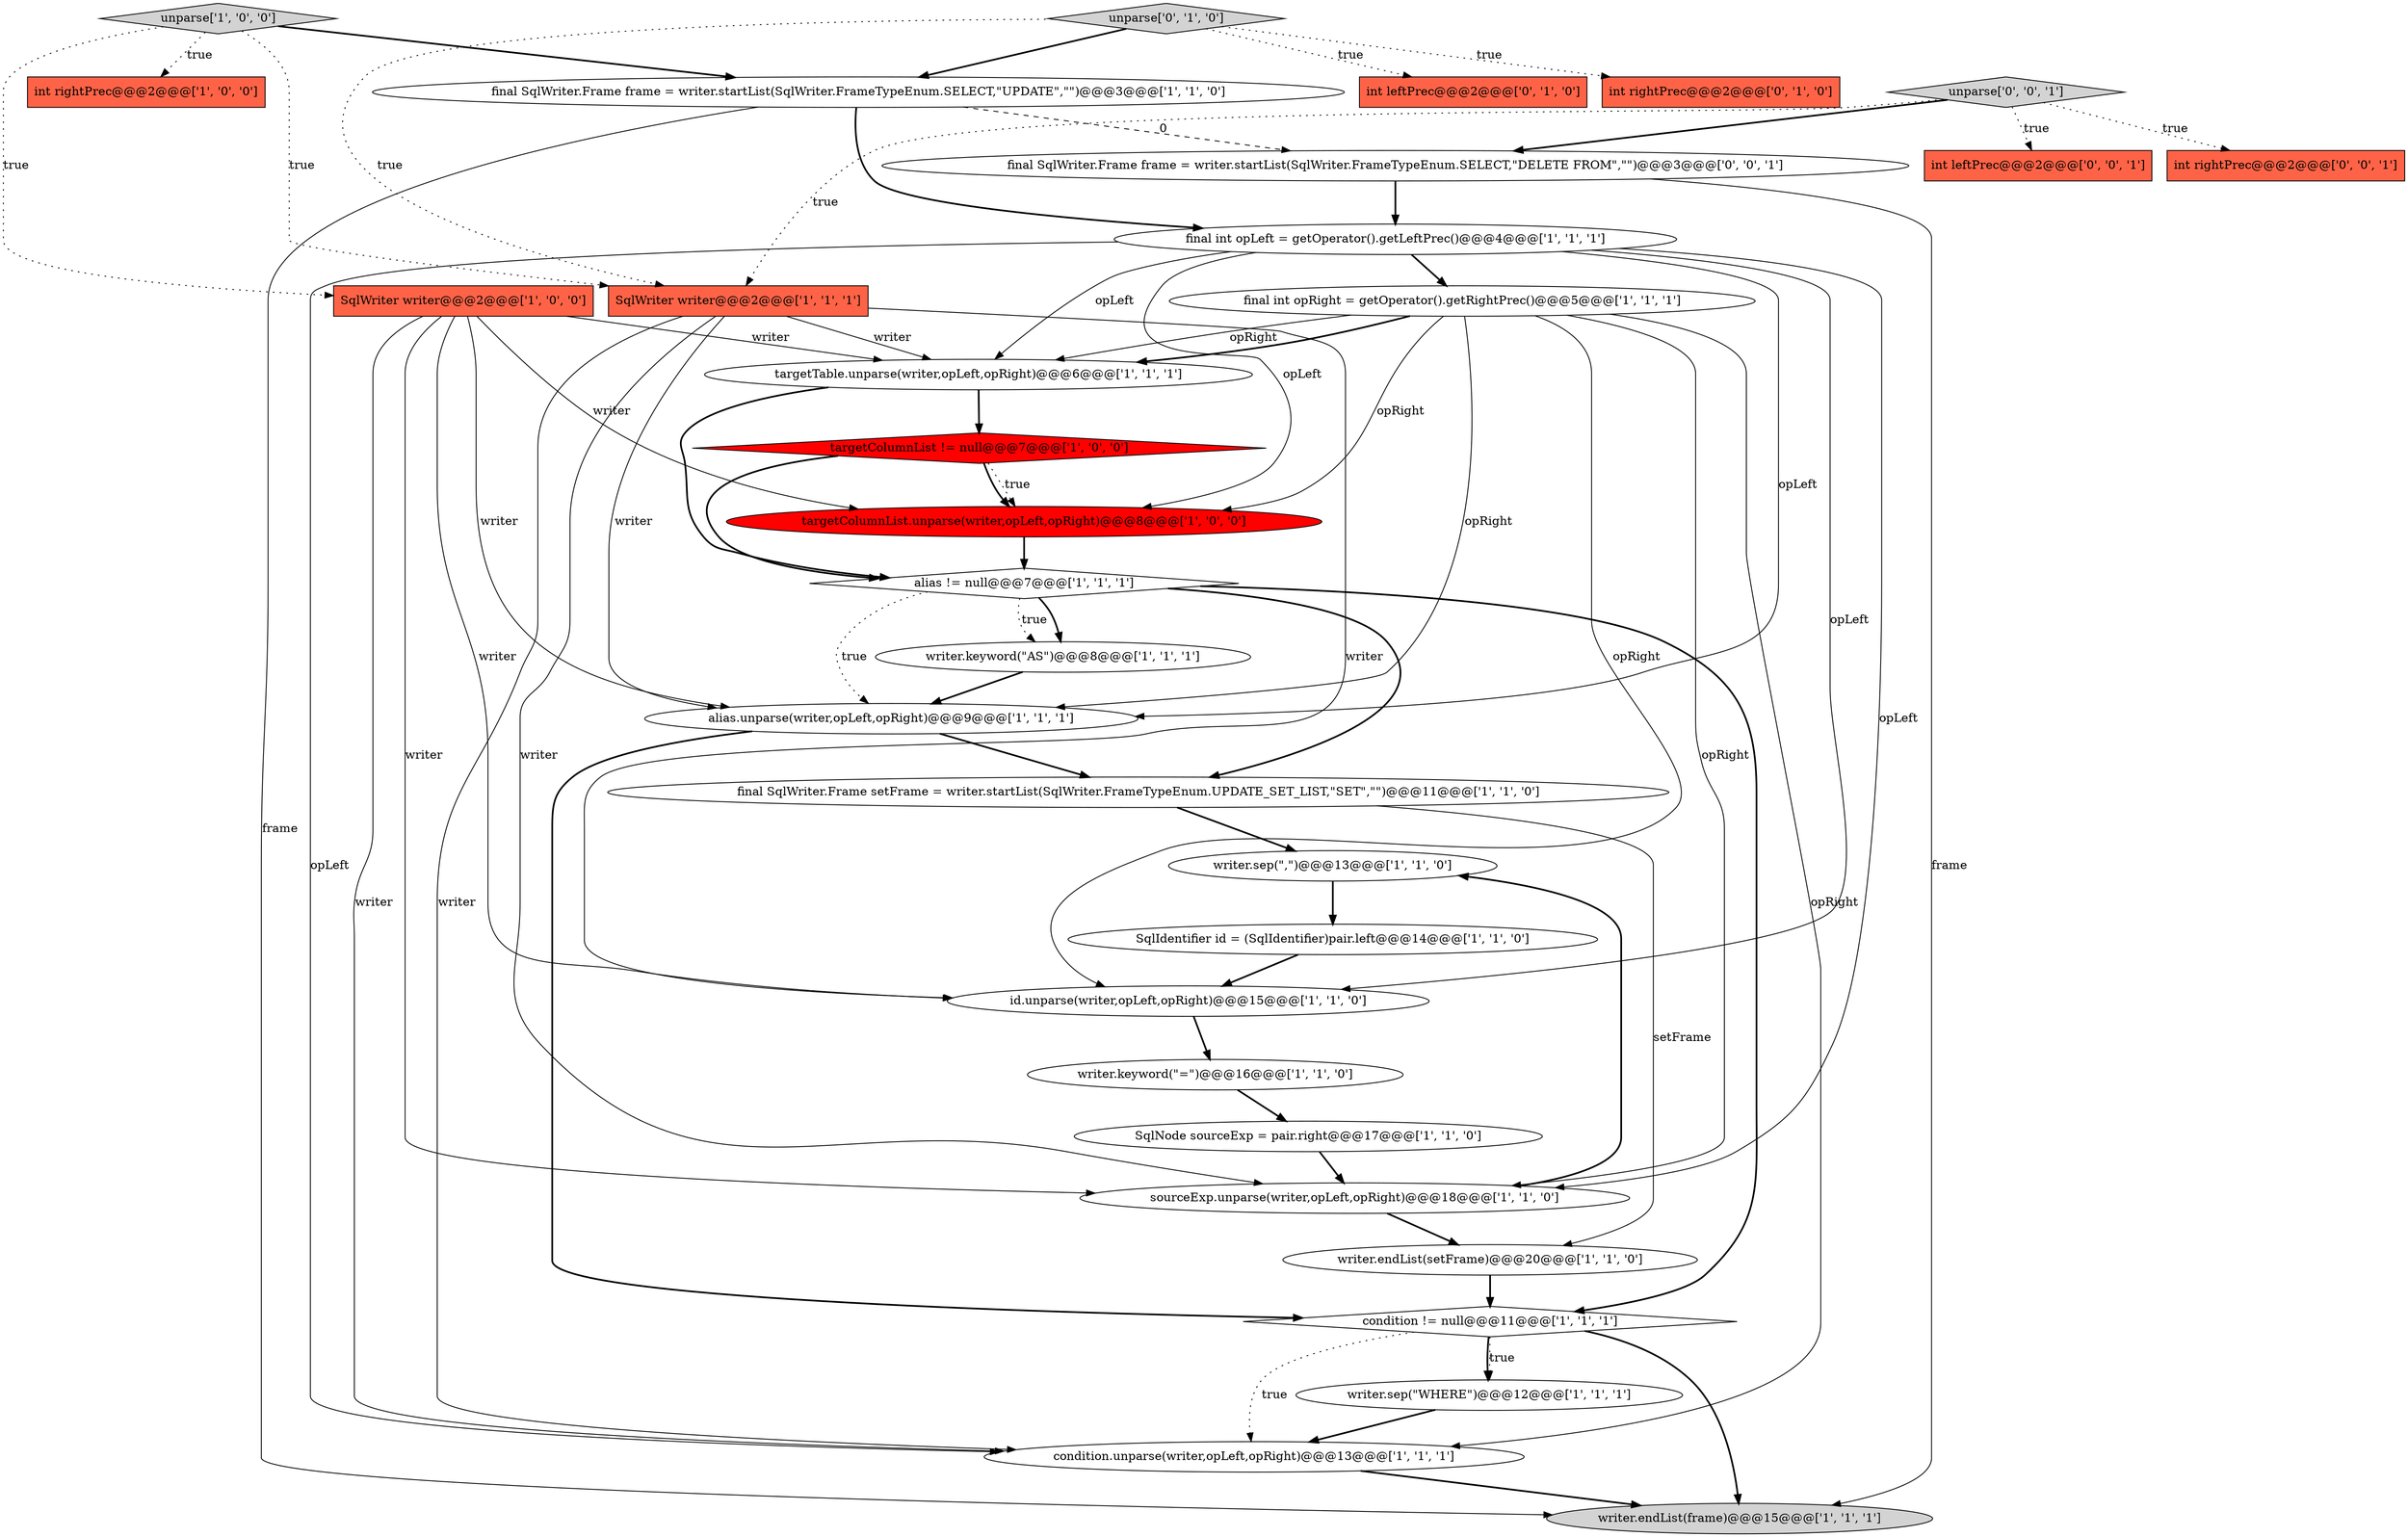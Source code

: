 digraph {
6 [style = filled, label = "final int opRight = getOperator().getRightPrec()@@@5@@@['1', '1', '1']", fillcolor = white, shape = ellipse image = "AAA0AAABBB1BBB"];
7 [style = filled, label = "condition.unparse(writer,opLeft,opRight)@@@13@@@['1', '1', '1']", fillcolor = white, shape = ellipse image = "AAA0AAABBB1BBB"];
5 [style = filled, label = "unparse['1', '0', '0']", fillcolor = lightgray, shape = diamond image = "AAA0AAABBB1BBB"];
15 [style = filled, label = "SqlNode sourceExp = pair.right@@@17@@@['1', '1', '0']", fillcolor = white, shape = ellipse image = "AAA0AAABBB1BBB"];
13 [style = filled, label = "alias != null@@@7@@@['1', '1', '1']", fillcolor = white, shape = diamond image = "AAA0AAABBB1BBB"];
28 [style = filled, label = "unparse['0', '0', '1']", fillcolor = lightgray, shape = diamond image = "AAA0AAABBB3BBB"];
3 [style = filled, label = "targetColumnList.unparse(writer,opLeft,opRight)@@@8@@@['1', '0', '0']", fillcolor = red, shape = ellipse image = "AAA1AAABBB1BBB"];
12 [style = filled, label = "SqlIdentifier id = (SqlIdentifier)pair.left@@@14@@@['1', '1', '0']", fillcolor = white, shape = ellipse image = "AAA0AAABBB1BBB"];
22 [style = filled, label = "writer.endList(frame)@@@15@@@['1', '1', '1']", fillcolor = lightgray, shape = ellipse image = "AAA0AAABBB1BBB"];
29 [style = filled, label = "int rightPrec@@@2@@@['0', '0', '1']", fillcolor = tomato, shape = box image = "AAA0AAABBB3BBB"];
30 [style = filled, label = "int leftPrec@@@2@@@['0', '0', '1']", fillcolor = tomato, shape = box image = "AAA0AAABBB3BBB"];
21 [style = filled, label = "final int opLeft = getOperator().getLeftPrec()@@@4@@@['1', '1', '1']", fillcolor = white, shape = ellipse image = "AAA0AAABBB1BBB"];
24 [style = filled, label = "final SqlWriter.Frame frame = writer.startList(SqlWriter.FrameTypeEnum.SELECT,\"UPDATE\",\"\")@@@3@@@['1', '1', '0']", fillcolor = white, shape = ellipse image = "AAA0AAABBB1BBB"];
4 [style = filled, label = "SqlWriter writer@@@2@@@['1', '0', '0']", fillcolor = tomato, shape = box image = "AAA0AAABBB1BBB"];
8 [style = filled, label = "sourceExp.unparse(writer,opLeft,opRight)@@@18@@@['1', '1', '0']", fillcolor = white, shape = ellipse image = "AAA0AAABBB1BBB"];
27 [style = filled, label = "int leftPrec@@@2@@@['0', '1', '0']", fillcolor = tomato, shape = box image = "AAA0AAABBB2BBB"];
0 [style = filled, label = "writer.sep(\",\")@@@13@@@['1', '1', '0']", fillcolor = white, shape = ellipse image = "AAA0AAABBB1BBB"];
2 [style = filled, label = "final SqlWriter.Frame setFrame = writer.startList(SqlWriter.FrameTypeEnum.UPDATE_SET_LIST,\"SET\",\"\")@@@11@@@['1', '1', '0']", fillcolor = white, shape = ellipse image = "AAA0AAABBB1BBB"];
16 [style = filled, label = "int rightPrec@@@2@@@['1', '0', '0']", fillcolor = tomato, shape = box image = "AAA0AAABBB1BBB"];
20 [style = filled, label = "condition != null@@@11@@@['1', '1', '1']", fillcolor = white, shape = diamond image = "AAA0AAABBB1BBB"];
25 [style = filled, label = "int rightPrec@@@2@@@['0', '1', '0']", fillcolor = tomato, shape = box image = "AAA0AAABBB2BBB"];
1 [style = filled, label = "writer.sep(\"WHERE\")@@@12@@@['1', '1', '1']", fillcolor = white, shape = ellipse image = "AAA0AAABBB1BBB"];
9 [style = filled, label = "targetTable.unparse(writer,opLeft,opRight)@@@6@@@['1', '1', '1']", fillcolor = white, shape = ellipse image = "AAA0AAABBB1BBB"];
19 [style = filled, label = "SqlWriter writer@@@2@@@['1', '1', '1']", fillcolor = tomato, shape = box image = "AAA0AAABBB1BBB"];
26 [style = filled, label = "unparse['0', '1', '0']", fillcolor = lightgray, shape = diamond image = "AAA0AAABBB2BBB"];
10 [style = filled, label = "writer.keyword(\"AS\")@@@8@@@['1', '1', '1']", fillcolor = white, shape = ellipse image = "AAA0AAABBB1BBB"];
17 [style = filled, label = "id.unparse(writer,opLeft,opRight)@@@15@@@['1', '1', '0']", fillcolor = white, shape = ellipse image = "AAA0AAABBB1BBB"];
14 [style = filled, label = "alias.unparse(writer,opLeft,opRight)@@@9@@@['1', '1', '1']", fillcolor = white, shape = ellipse image = "AAA0AAABBB1BBB"];
18 [style = filled, label = "targetColumnList != null@@@7@@@['1', '0', '0']", fillcolor = red, shape = diamond image = "AAA1AAABBB1BBB"];
23 [style = filled, label = "writer.endList(setFrame)@@@20@@@['1', '1', '0']", fillcolor = white, shape = ellipse image = "AAA0AAABBB1BBB"];
31 [style = filled, label = "final SqlWriter.Frame frame = writer.startList(SqlWriter.FrameTypeEnum.SELECT,\"DELETE FROM\",\"\")@@@3@@@['0', '0', '1']", fillcolor = white, shape = ellipse image = "AAA0AAABBB3BBB"];
11 [style = filled, label = "writer.keyword(\"=\")@@@16@@@['1', '1', '0']", fillcolor = white, shape = ellipse image = "AAA0AAABBB1BBB"];
31->22 [style = solid, label="frame"];
6->7 [style = solid, label="opRight"];
13->10 [style = bold, label=""];
18->3 [style = bold, label=""];
23->20 [style = bold, label=""];
4->3 [style = solid, label="writer"];
21->7 [style = solid, label="opLeft"];
4->9 [style = solid, label="writer"];
8->23 [style = bold, label=""];
21->6 [style = bold, label=""];
10->14 [style = bold, label=""];
6->8 [style = solid, label="opRight"];
26->25 [style = dotted, label="true"];
5->19 [style = dotted, label="true"];
26->27 [style = dotted, label="true"];
0->12 [style = bold, label=""];
28->31 [style = bold, label=""];
19->9 [style = solid, label="writer"];
12->17 [style = bold, label=""];
2->23 [style = solid, label="setFrame"];
26->19 [style = dotted, label="true"];
4->7 [style = solid, label="writer"];
31->21 [style = bold, label=""];
28->19 [style = dotted, label="true"];
20->1 [style = bold, label=""];
20->7 [style = dotted, label="true"];
26->24 [style = bold, label=""];
13->10 [style = dotted, label="true"];
1->7 [style = bold, label=""];
4->14 [style = solid, label="writer"];
4->17 [style = solid, label="writer"];
11->15 [style = bold, label=""];
19->7 [style = solid, label="writer"];
5->4 [style = dotted, label="true"];
21->9 [style = solid, label="opLeft"];
20->22 [style = bold, label=""];
8->0 [style = bold, label=""];
28->29 [style = dotted, label="true"];
28->30 [style = dotted, label="true"];
7->22 [style = bold, label=""];
2->0 [style = bold, label=""];
9->18 [style = bold, label=""];
19->8 [style = solid, label="writer"];
20->1 [style = dotted, label="true"];
24->21 [style = bold, label=""];
21->3 [style = solid, label="opLeft"];
19->17 [style = solid, label="writer"];
21->8 [style = solid, label="opLeft"];
21->14 [style = solid, label="opLeft"];
6->17 [style = solid, label="opRight"];
5->24 [style = bold, label=""];
18->3 [style = dotted, label="true"];
14->20 [style = bold, label=""];
5->16 [style = dotted, label="true"];
24->31 [style = dashed, label="0"];
18->13 [style = bold, label=""];
3->13 [style = bold, label=""];
9->13 [style = bold, label=""];
24->22 [style = solid, label="frame"];
14->2 [style = bold, label=""];
13->20 [style = bold, label=""];
21->17 [style = solid, label="opLeft"];
6->3 [style = solid, label="opRight"];
6->9 [style = bold, label=""];
6->14 [style = solid, label="opRight"];
13->14 [style = dotted, label="true"];
6->9 [style = solid, label="opRight"];
19->14 [style = solid, label="writer"];
15->8 [style = bold, label=""];
4->8 [style = solid, label="writer"];
13->2 [style = bold, label=""];
17->11 [style = bold, label=""];
}

